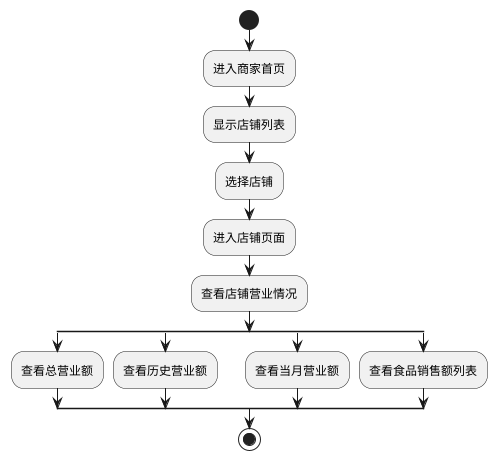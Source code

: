 @startuml
'https://plantuml.com/activity-diagram-beta

start
:进入商家首页;
:显示店铺列表;
:选择店铺;
:进入店铺页面;
:查看店铺营业情况;
split
:查看总营业额;
split again
:查看历史营业额;
split again
:查看当月营业额;
split again
:查看食品销售额列表;
split end

stop

@enduml
